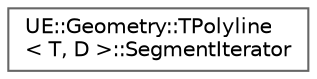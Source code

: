 digraph "Graphical Class Hierarchy"
{
 // INTERACTIVE_SVG=YES
 // LATEX_PDF_SIZE
  bgcolor="transparent";
  edge [fontname=Helvetica,fontsize=10,labelfontname=Helvetica,labelfontsize=10];
  node [fontname=Helvetica,fontsize=10,shape=box,height=0.2,width=0.4];
  rankdir="LR";
  Node0 [id="Node000000",label="UE::Geometry::TPolyline\l\< T, D \>::SegmentIterator",height=0.2,width=0.4,color="grey40", fillcolor="white", style="filled",URL="$d5/dd9/classUE_1_1Geometry_1_1TPolyline_1_1SegmentIterator.html",tooltip="SegmentIterator is used to iterate over the segments of the polyline."];
}

